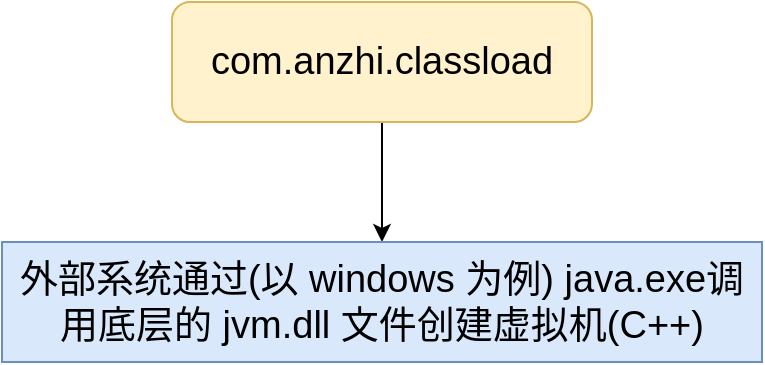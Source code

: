 <mxfile version="20.8.15" type="github">
  <diagram name="第 1 页" id="dloSt9y01RurNPgCsbOY">
    <mxGraphModel dx="1877" dy="485" grid="1" gridSize="10" guides="1" tooltips="1" connect="1" arrows="1" fold="1" page="1" pageScale="1" pageWidth="827" pageHeight="1169" math="0" shadow="0">
      <root>
        <mxCell id="0" />
        <mxCell id="1" parent="0" />
        <mxCell id="ZTvMeK_ziNfCWvg0XryM-6" style="edgeStyle=orthogonalEdgeStyle;rounded=0;orthogonalLoop=1;jettySize=auto;html=1;entryX=0.5;entryY=0;entryDx=0;entryDy=0;fontSize=19;" edge="1" parent="1" source="ZTvMeK_ziNfCWvg0XryM-1" target="ZTvMeK_ziNfCWvg0XryM-5">
          <mxGeometry relative="1" as="geometry" />
        </mxCell>
        <mxCell id="ZTvMeK_ziNfCWvg0XryM-1" value="&lt;font style=&quot;font-size: 19px;&quot;&gt;com.anzhi.classload&lt;/font&gt;" style="rounded=1;whiteSpace=wrap;html=1;fillColor=#fff2cc;strokeColor=#d6b656;" vertex="1" parent="1">
          <mxGeometry x="80" y="60" width="210" height="60" as="geometry" />
        </mxCell>
        <mxCell id="ZTvMeK_ziNfCWvg0XryM-5" value="外部系统通过(以 windows 为例) java.exe调用底层的 jvm.dll 文件创建虚拟机(C++)" style="rounded=0;whiteSpace=wrap;html=1;fontSize=19;fillColor=#dae8fc;strokeColor=#6c8ebf;" vertex="1" parent="1">
          <mxGeometry x="-5" y="180" width="380" height="60" as="geometry" />
        </mxCell>
      </root>
    </mxGraphModel>
  </diagram>
</mxfile>
